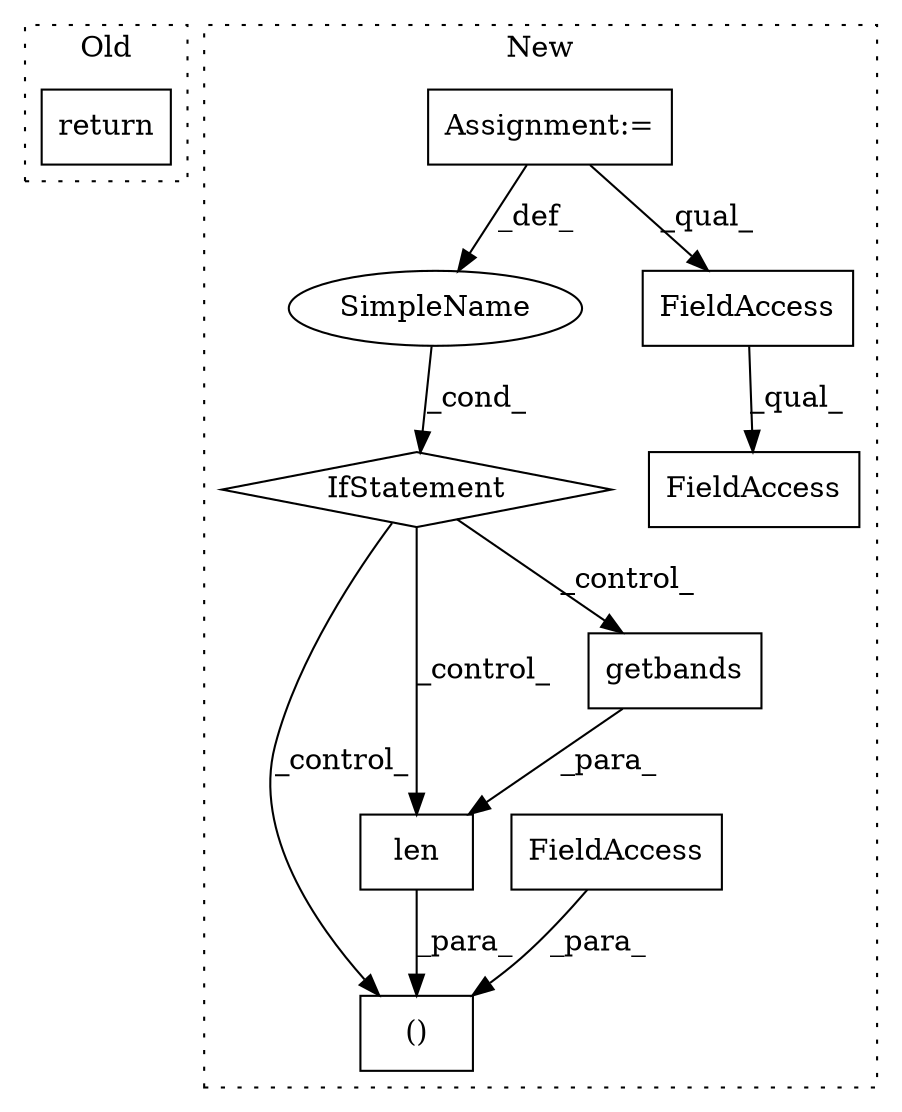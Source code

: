 digraph G {
subgraph cluster0 {
1 [label="return" a="41" s="17097" l="7" shape="box"];
label = "Old";
style="dotted";
}
subgraph cluster1 {
2 [label="getbands" a="32" s="18207" l="10" shape="box"];
3 [label="()" a="106" s="18174" l="44" shape="box"];
4 [label="SimpleName" a="42" s="" l="" shape="ellipse"];
5 [label="len" a="32" s="18197,18217" l="4,1" shape="box"];
6 [label="FieldAccess" a="22" s="18174" l="10" shape="box"];
7 [label="IfStatement" a="25" s="18166" l="8" shape="diamond"];
8 [label="Assignment:=" a="7" s="18097" l="3" shape="box"];
9 [label="FieldAccess" a="22" s="18150" l="9" shape="box"];
10 [label="FieldAccess" a="22" s="18150" l="15" shape="box"];
label = "New";
style="dotted";
}
2 -> 5 [label="_para_"];
4 -> 7 [label="_cond_"];
5 -> 3 [label="_para_"];
6 -> 3 [label="_para_"];
7 -> 3 [label="_control_"];
7 -> 5 [label="_control_"];
7 -> 2 [label="_control_"];
8 -> 4 [label="_def_"];
8 -> 9 [label="_qual_"];
9 -> 10 [label="_qual_"];
}